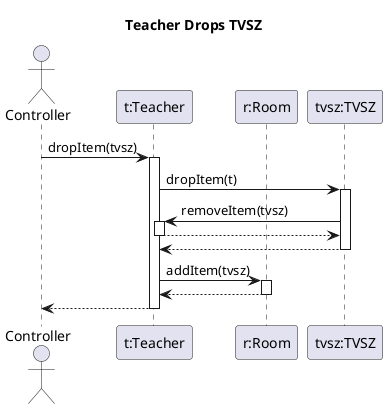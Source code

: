 @startuml player_drops_item

!$targetActor = "t"
!$targetActorClass = "Teacher"
!$targetItem = "tvsz"
!$targetItemClass = "TVSZ"
title  $targetActorClass Drops $targetItemClass

actor Controller as c 
participant "$targetActor:$targetActorClass" as s
participant "r:Room" as r

participant "$targetItem:$targetItemClass" as targetItem

c -> s : dropItem($targetItem)
activate s

    s -> targetItem : dropItem($targetActor)
    activate targetItem

        targetItem -> s : removeItem($targetItem)
        activate s
            targetItem <-- s 
        deactivate s

        s <-- targetItem
    deactivate targetItem

    s -> r : addItem($targetItem)
    activate r
        s <-- r 
    deactivate r
    
    c <-- s
deactivate s

@enduml